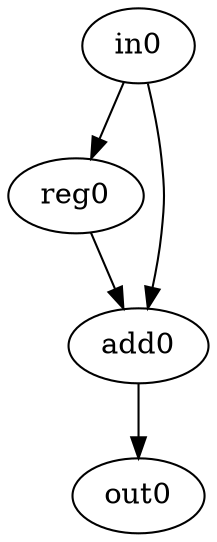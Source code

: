 strict digraph "test1" {

0 [label="in0",  op=in];
1 [label="reg0", op=reg];
2 [label="add0", op=add];
3 [label="out0", op=out];

0 -> 1 [port=0, weight=0];
0 -> 2 [port=0, weight=0];
1 -> 2 [port=1, weight=0];
2 -> 3 [port=0, weight=0];

}
